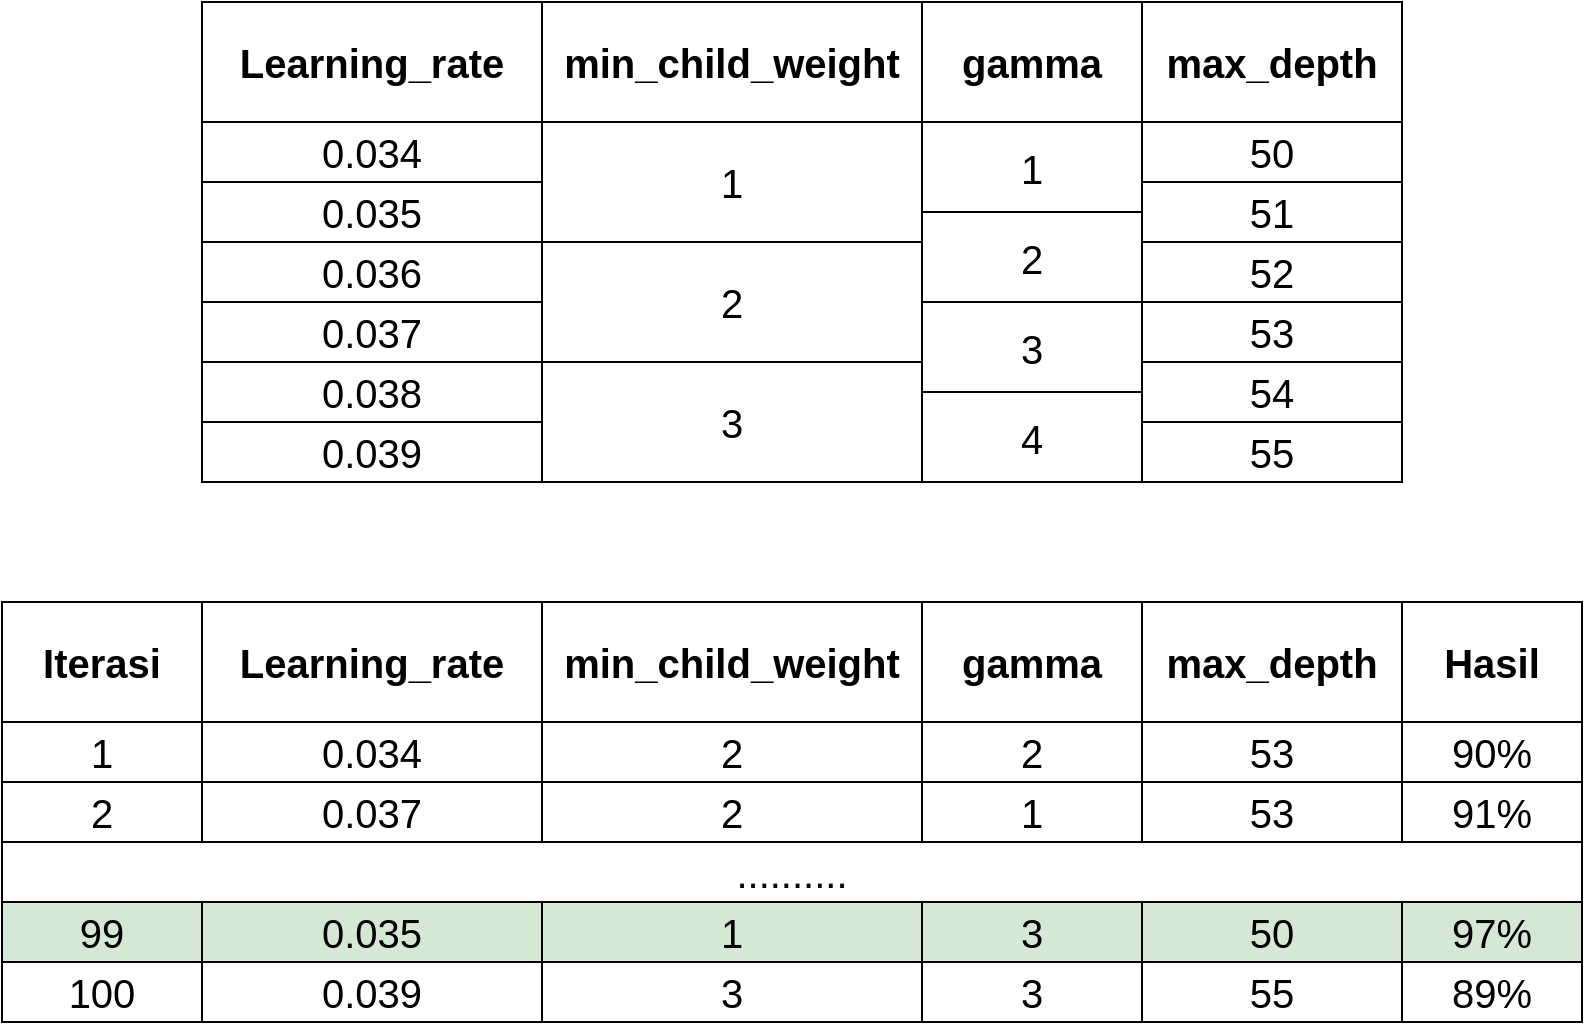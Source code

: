 <mxfile version="15.4.3" type="device"><diagram id="uz25r3CrNeL4kGcZGuhr" name="Page-1"><mxGraphModel dx="2215" dy="761" grid="1" gridSize="10" guides="1" tooltips="1" connect="1" arrows="1" fold="1" page="1" pageScale="1" pageWidth="850" pageHeight="1100" math="0" shadow="0"><root><mxCell id="0"/><mxCell id="1" parent="0"/><mxCell id="jyVAtmdERQbpZIuEQda4-60" value="" style="group" vertex="1" connectable="0" parent="1"><mxGeometry x="40" y="120" width="600" height="240" as="geometry"/></mxCell><mxCell id="jyVAtmdERQbpZIuEQda4-1" value="&lt;font style=&quot;font-size: 20px&quot;&gt;&lt;b&gt;Learning_rate&lt;/b&gt;&lt;/font&gt;" style="rounded=0;whiteSpace=wrap;html=1;" vertex="1" parent="jyVAtmdERQbpZIuEQda4-60"><mxGeometry width="170" height="60" as="geometry"/></mxCell><mxCell id="jyVAtmdERQbpZIuEQda4-2" value="&lt;font style=&quot;font-size: 20px&quot;&gt;&lt;b&gt;min_child_weight&lt;/b&gt;&lt;/font&gt;" style="rounded=0;whiteSpace=wrap;html=1;" vertex="1" parent="jyVAtmdERQbpZIuEQda4-60"><mxGeometry x="170" width="190" height="60" as="geometry"/></mxCell><mxCell id="jyVAtmdERQbpZIuEQda4-3" value="&lt;font style=&quot;font-size: 20px&quot;&gt;&lt;b&gt;gamma&lt;/b&gt;&lt;/font&gt;" style="rounded=0;whiteSpace=wrap;html=1;" vertex="1" parent="jyVAtmdERQbpZIuEQda4-60"><mxGeometry x="360" width="110" height="60" as="geometry"/></mxCell><mxCell id="jyVAtmdERQbpZIuEQda4-4" value="&lt;font style=&quot;font-size: 20px&quot;&gt;&lt;b&gt;max_depth&lt;/b&gt;&lt;/font&gt;" style="rounded=0;whiteSpace=wrap;html=1;" vertex="1" parent="jyVAtmdERQbpZIuEQda4-60"><mxGeometry x="470" width="130" height="60" as="geometry"/></mxCell><mxCell id="jyVAtmdERQbpZIuEQda4-5" value="0.034" style="rounded=0;whiteSpace=wrap;html=1;fontSize=20;" vertex="1" parent="jyVAtmdERQbpZIuEQda4-60"><mxGeometry y="60" width="170" height="30" as="geometry"/></mxCell><mxCell id="jyVAtmdERQbpZIuEQda4-7" value="0.035" style="rounded=0;whiteSpace=wrap;html=1;fontSize=20;" vertex="1" parent="jyVAtmdERQbpZIuEQda4-60"><mxGeometry y="90" width="170" height="30" as="geometry"/></mxCell><mxCell id="jyVAtmdERQbpZIuEQda4-8" value="0.036" style="rounded=0;whiteSpace=wrap;html=1;fontSize=20;" vertex="1" parent="jyVAtmdERQbpZIuEQda4-60"><mxGeometry y="120" width="170" height="30" as="geometry"/></mxCell><mxCell id="jyVAtmdERQbpZIuEQda4-9" value="0.037" style="rounded=0;whiteSpace=wrap;html=1;fontSize=20;" vertex="1" parent="jyVAtmdERQbpZIuEQda4-60"><mxGeometry y="150" width="170" height="30" as="geometry"/></mxCell><mxCell id="jyVAtmdERQbpZIuEQda4-10" value="0.038" style="rounded=0;whiteSpace=wrap;html=1;fontSize=20;" vertex="1" parent="jyVAtmdERQbpZIuEQda4-60"><mxGeometry y="180" width="170" height="30" as="geometry"/></mxCell><mxCell id="jyVAtmdERQbpZIuEQda4-11" value="0.039" style="rounded=0;whiteSpace=wrap;html=1;fontSize=20;" vertex="1" parent="jyVAtmdERQbpZIuEQda4-60"><mxGeometry y="210" width="170" height="30" as="geometry"/></mxCell><mxCell id="jyVAtmdERQbpZIuEQda4-12" value="1" style="rounded=0;whiteSpace=wrap;html=1;fontSize=20;" vertex="1" parent="jyVAtmdERQbpZIuEQda4-60"><mxGeometry x="170" y="60" width="190" height="60" as="geometry"/></mxCell><mxCell id="jyVAtmdERQbpZIuEQda4-13" value="2" style="rounded=0;whiteSpace=wrap;html=1;fontSize=20;" vertex="1" parent="jyVAtmdERQbpZIuEQda4-60"><mxGeometry x="170" y="120" width="190" height="60" as="geometry"/></mxCell><mxCell id="jyVAtmdERQbpZIuEQda4-14" value="3" style="rounded=0;whiteSpace=wrap;html=1;fontSize=20;" vertex="1" parent="jyVAtmdERQbpZIuEQda4-60"><mxGeometry x="170" y="180" width="190" height="60" as="geometry"/></mxCell><mxCell id="jyVAtmdERQbpZIuEQda4-19" value="" style="group;fillColor=#dae8fc;strokeColor=#6c8ebf;container=0;" vertex="1" connectable="0" parent="jyVAtmdERQbpZIuEQda4-60"><mxGeometry x="360" y="60" width="110" height="180" as="geometry"/></mxCell><mxCell id="jyVAtmdERQbpZIuEQda4-20" value="50" style="rounded=0;whiteSpace=wrap;html=1;fontSize=20;" vertex="1" parent="jyVAtmdERQbpZIuEQda4-60"><mxGeometry x="470" y="60" width="130" height="30" as="geometry"/></mxCell><mxCell id="jyVAtmdERQbpZIuEQda4-21" value="51" style="rounded=0;whiteSpace=wrap;html=1;fontSize=20;" vertex="1" parent="jyVAtmdERQbpZIuEQda4-60"><mxGeometry x="470" y="90" width="130" height="30" as="geometry"/></mxCell><mxCell id="jyVAtmdERQbpZIuEQda4-22" value="52" style="rounded=0;whiteSpace=wrap;html=1;fontSize=20;" vertex="1" parent="jyVAtmdERQbpZIuEQda4-60"><mxGeometry x="470" y="120" width="130" height="30" as="geometry"/></mxCell><mxCell id="jyVAtmdERQbpZIuEQda4-23" value="53" style="rounded=0;whiteSpace=wrap;html=1;fontSize=20;" vertex="1" parent="jyVAtmdERQbpZIuEQda4-60"><mxGeometry x="470" y="150" width="130" height="30" as="geometry"/></mxCell><mxCell id="jyVAtmdERQbpZIuEQda4-24" value="54" style="rounded=0;whiteSpace=wrap;html=1;fontSize=20;" vertex="1" parent="jyVAtmdERQbpZIuEQda4-60"><mxGeometry x="470" y="180" width="130" height="30" as="geometry"/></mxCell><mxCell id="jyVAtmdERQbpZIuEQda4-25" value="55" style="rounded=0;whiteSpace=wrap;html=1;fontSize=20;" vertex="1" parent="jyVAtmdERQbpZIuEQda4-60"><mxGeometry x="470" y="210" width="130" height="30" as="geometry"/></mxCell><mxCell id="jyVAtmdERQbpZIuEQda4-15" value="1" style="rounded=0;whiteSpace=wrap;html=1;fontSize=20;" vertex="1" parent="jyVAtmdERQbpZIuEQda4-60"><mxGeometry x="360" y="60" width="110" height="45" as="geometry"/></mxCell><mxCell id="jyVAtmdERQbpZIuEQda4-16" value="2" style="rounded=0;whiteSpace=wrap;html=1;fontSize=20;" vertex="1" parent="jyVAtmdERQbpZIuEQda4-60"><mxGeometry x="360" y="105" width="110" height="45" as="geometry"/></mxCell><mxCell id="jyVAtmdERQbpZIuEQda4-17" value="3" style="rounded=0;whiteSpace=wrap;html=1;fontSize=20;" vertex="1" parent="jyVAtmdERQbpZIuEQda4-60"><mxGeometry x="360" y="150" width="110" height="45" as="geometry"/></mxCell><mxCell id="jyVAtmdERQbpZIuEQda4-18" value="4" style="rounded=0;whiteSpace=wrap;html=1;fontSize=20;" vertex="1" parent="jyVAtmdERQbpZIuEQda4-60"><mxGeometry x="360" y="195" width="110" height="45" as="geometry"/></mxCell><mxCell id="jyVAtmdERQbpZIuEQda4-61" value="" style="group" vertex="1" connectable="0" parent="1"><mxGeometry x="-60" y="420" width="790" height="210" as="geometry"/></mxCell><mxCell id="jyVAtmdERQbpZIuEQda4-26" value="&lt;font style=&quot;font-size: 20px&quot;&gt;&lt;b&gt;Learning_rate&lt;/b&gt;&lt;/font&gt;" style="rounded=0;whiteSpace=wrap;html=1;" vertex="1" parent="jyVAtmdERQbpZIuEQda4-61"><mxGeometry x="100" width="170" height="60" as="geometry"/></mxCell><mxCell id="jyVAtmdERQbpZIuEQda4-27" value="&lt;font style=&quot;font-size: 20px&quot;&gt;&lt;b&gt;min_child_weight&lt;/b&gt;&lt;/font&gt;" style="rounded=0;whiteSpace=wrap;html=1;" vertex="1" parent="jyVAtmdERQbpZIuEQda4-61"><mxGeometry x="270" width="190" height="60" as="geometry"/></mxCell><mxCell id="jyVAtmdERQbpZIuEQda4-28" value="&lt;font style=&quot;font-size: 20px&quot;&gt;&lt;b&gt;gamma&lt;/b&gt;&lt;/font&gt;" style="rounded=0;whiteSpace=wrap;html=1;" vertex="1" parent="jyVAtmdERQbpZIuEQda4-61"><mxGeometry x="460" width="110" height="60" as="geometry"/></mxCell><mxCell id="jyVAtmdERQbpZIuEQda4-29" value="&lt;font style=&quot;font-size: 20px&quot;&gt;&lt;b&gt;max_depth&lt;/b&gt;&lt;/font&gt;" style="rounded=0;whiteSpace=wrap;html=1;" vertex="1" parent="jyVAtmdERQbpZIuEQda4-61"><mxGeometry x="570" width="130" height="60" as="geometry"/></mxCell><mxCell id="jyVAtmdERQbpZIuEQda4-30" value="0.034" style="rounded=0;whiteSpace=wrap;html=1;fontSize=20;" vertex="1" parent="jyVAtmdERQbpZIuEQda4-61"><mxGeometry x="100" y="60" width="170" height="30" as="geometry"/></mxCell><mxCell id="jyVAtmdERQbpZIuEQda4-31" value="2" style="rounded=0;whiteSpace=wrap;html=1;fontSize=20;" vertex="1" parent="jyVAtmdERQbpZIuEQda4-61"><mxGeometry x="270" y="60" width="190" height="30" as="geometry"/></mxCell><mxCell id="jyVAtmdERQbpZIuEQda4-32" value="2" style="rounded=0;whiteSpace=wrap;html=1;fontSize=20;" vertex="1" parent="jyVAtmdERQbpZIuEQda4-61"><mxGeometry x="460" y="60" width="110" height="30" as="geometry"/></mxCell><mxCell id="jyVAtmdERQbpZIuEQda4-33" value="53" style="rounded=0;whiteSpace=wrap;html=1;fontSize=20;" vertex="1" parent="jyVAtmdERQbpZIuEQda4-61"><mxGeometry x="570" y="60" width="130" height="30" as="geometry"/></mxCell><mxCell id="jyVAtmdERQbpZIuEQda4-34" value="0.037" style="rounded=0;whiteSpace=wrap;html=1;fontSize=20;" vertex="1" parent="jyVAtmdERQbpZIuEQda4-61"><mxGeometry x="100" y="90" width="170" height="30" as="geometry"/></mxCell><mxCell id="jyVAtmdERQbpZIuEQda4-35" value="2" style="rounded=0;whiteSpace=wrap;html=1;fontSize=20;" vertex="1" parent="jyVAtmdERQbpZIuEQda4-61"><mxGeometry x="270" y="90" width="190" height="30" as="geometry"/></mxCell><mxCell id="jyVAtmdERQbpZIuEQda4-36" value="1" style="rounded=0;whiteSpace=wrap;html=1;fontSize=20;" vertex="1" parent="jyVAtmdERQbpZIuEQda4-61"><mxGeometry x="460" y="90" width="110" height="30" as="geometry"/></mxCell><mxCell id="jyVAtmdERQbpZIuEQda4-37" value="53" style="rounded=0;whiteSpace=wrap;html=1;fontSize=20;" vertex="1" parent="jyVAtmdERQbpZIuEQda4-61"><mxGeometry x="570" y="90" width="130" height="30" as="geometry"/></mxCell><mxCell id="jyVAtmdERQbpZIuEQda4-38" value=".........." style="rounded=0;whiteSpace=wrap;html=1;fontSize=20;" vertex="1" parent="jyVAtmdERQbpZIuEQda4-61"><mxGeometry y="120" width="790" height="30" as="geometry"/></mxCell><mxCell id="jyVAtmdERQbpZIuEQda4-42" value="0.035" style="rounded=0;whiteSpace=wrap;html=1;fontSize=20;fillColor=#d5e8d4;strokeColor=#000000;" vertex="1" parent="jyVAtmdERQbpZIuEQda4-61"><mxGeometry x="100" y="150" width="170" height="30" as="geometry"/></mxCell><mxCell id="jyVAtmdERQbpZIuEQda4-43" value="1" style="rounded=0;whiteSpace=wrap;html=1;fontSize=20;fillColor=#d5e8d4;strokeColor=#000000;" vertex="1" parent="jyVAtmdERQbpZIuEQda4-61"><mxGeometry x="270" y="150" width="190" height="30" as="geometry"/></mxCell><mxCell id="jyVAtmdERQbpZIuEQda4-44" value="3" style="rounded=0;whiteSpace=wrap;html=1;fontSize=20;fillColor=#d5e8d4;strokeColor=#000000;" vertex="1" parent="jyVAtmdERQbpZIuEQda4-61"><mxGeometry x="460" y="150" width="110" height="30" as="geometry"/></mxCell><mxCell id="jyVAtmdERQbpZIuEQda4-45" value="50" style="rounded=0;whiteSpace=wrap;html=1;fontSize=20;fillColor=#d5e8d4;strokeColor=#000000;" vertex="1" parent="jyVAtmdERQbpZIuEQda4-61"><mxGeometry x="570" y="150" width="130" height="30" as="geometry"/></mxCell><mxCell id="jyVAtmdERQbpZIuEQda4-46" value="0.039" style="rounded=0;whiteSpace=wrap;html=1;fontSize=20;" vertex="1" parent="jyVAtmdERQbpZIuEQda4-61"><mxGeometry x="100" y="180" width="170" height="30" as="geometry"/></mxCell><mxCell id="jyVAtmdERQbpZIuEQda4-47" value="3" style="rounded=0;whiteSpace=wrap;html=1;fontSize=20;" vertex="1" parent="jyVAtmdERQbpZIuEQda4-61"><mxGeometry x="270" y="180" width="190" height="30" as="geometry"/></mxCell><mxCell id="jyVAtmdERQbpZIuEQda4-48" value="3" style="rounded=0;whiteSpace=wrap;html=1;fontSize=20;" vertex="1" parent="jyVAtmdERQbpZIuEQda4-61"><mxGeometry x="460" y="180" width="110" height="30" as="geometry"/></mxCell><mxCell id="jyVAtmdERQbpZIuEQda4-49" value="55" style="rounded=0;whiteSpace=wrap;html=1;fontSize=20;" vertex="1" parent="jyVAtmdERQbpZIuEQda4-61"><mxGeometry x="570" y="180" width="130" height="30" as="geometry"/></mxCell><mxCell id="jyVAtmdERQbpZIuEQda4-50" value="&lt;font style=&quot;font-size: 20px&quot;&gt;&lt;b&gt;Iterasi&lt;/b&gt;&lt;/font&gt;" style="rounded=0;whiteSpace=wrap;html=1;" vertex="1" parent="jyVAtmdERQbpZIuEQda4-61"><mxGeometry width="100" height="60" as="geometry"/></mxCell><mxCell id="jyVAtmdERQbpZIuEQda4-51" value="1" style="rounded=0;whiteSpace=wrap;html=1;fontSize=20;" vertex="1" parent="jyVAtmdERQbpZIuEQda4-61"><mxGeometry y="60" width="100" height="30" as="geometry"/></mxCell><mxCell id="jyVAtmdERQbpZIuEQda4-52" value="2" style="rounded=0;whiteSpace=wrap;html=1;fontSize=20;" vertex="1" parent="jyVAtmdERQbpZIuEQda4-61"><mxGeometry y="90" width="100" height="30" as="geometry"/></mxCell><mxCell id="jyVAtmdERQbpZIuEQda4-53" value="99" style="rounded=0;whiteSpace=wrap;html=1;fontSize=20;fillColor=#d5e8d4;strokeColor=#000000;" vertex="1" parent="jyVAtmdERQbpZIuEQda4-61"><mxGeometry y="150" width="100" height="30" as="geometry"/></mxCell><mxCell id="jyVAtmdERQbpZIuEQda4-54" value="100" style="rounded=0;whiteSpace=wrap;html=1;fontSize=20;" vertex="1" parent="jyVAtmdERQbpZIuEQda4-61"><mxGeometry y="180" width="100" height="30" as="geometry"/></mxCell><mxCell id="jyVAtmdERQbpZIuEQda4-55" value="&lt;font style=&quot;font-size: 20px&quot;&gt;&lt;b&gt;Hasil&lt;/b&gt;&lt;/font&gt;" style="rounded=0;whiteSpace=wrap;html=1;" vertex="1" parent="jyVAtmdERQbpZIuEQda4-61"><mxGeometry x="700" width="90" height="60" as="geometry"/></mxCell><mxCell id="jyVAtmdERQbpZIuEQda4-56" value="90%" style="rounded=0;whiteSpace=wrap;html=1;fontSize=20;" vertex="1" parent="jyVAtmdERQbpZIuEQda4-61"><mxGeometry x="700" y="60" width="90" height="30" as="geometry"/></mxCell><mxCell id="jyVAtmdERQbpZIuEQda4-57" value="91%" style="rounded=0;whiteSpace=wrap;html=1;fontSize=20;" vertex="1" parent="jyVAtmdERQbpZIuEQda4-61"><mxGeometry x="700" y="90" width="90" height="30" as="geometry"/></mxCell><mxCell id="jyVAtmdERQbpZIuEQda4-58" value="97%" style="rounded=0;whiteSpace=wrap;html=1;fontSize=20;fillColor=#d5e8d4;strokeColor=#000000;" vertex="1" parent="jyVAtmdERQbpZIuEQda4-61"><mxGeometry x="700" y="150" width="90" height="30" as="geometry"/></mxCell><mxCell id="jyVAtmdERQbpZIuEQda4-59" value="89%" style="rounded=0;whiteSpace=wrap;html=1;fontSize=20;" vertex="1" parent="jyVAtmdERQbpZIuEQda4-61"><mxGeometry x="700" y="180" width="90" height="30" as="geometry"/></mxCell></root></mxGraphModel></diagram></mxfile>